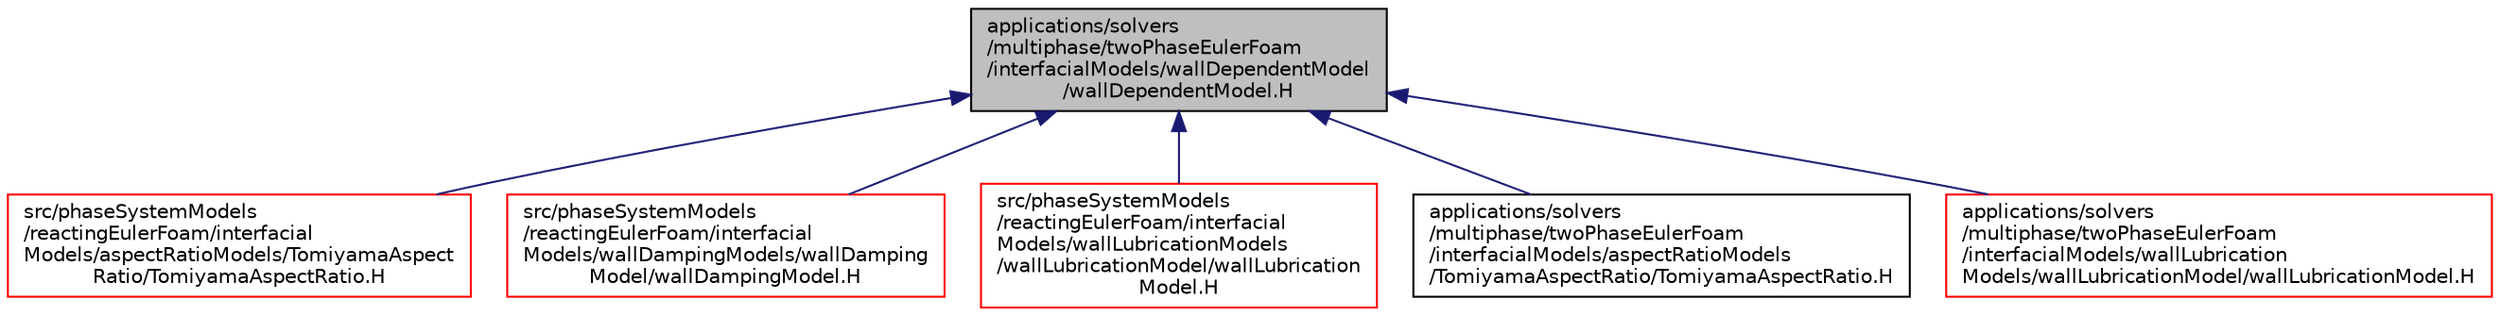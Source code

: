 digraph "applications/solvers/multiphase/twoPhaseEulerFoam/interfacialModels/wallDependentModel/wallDependentModel.H"
{
  bgcolor="transparent";
  edge [fontname="Helvetica",fontsize="10",labelfontname="Helvetica",labelfontsize="10"];
  node [fontname="Helvetica",fontsize="10",shape=record];
  Node1 [label="applications/solvers\l/multiphase/twoPhaseEulerFoam\l/interfacialModels/wallDependentModel\l/wallDependentModel.H",height=0.2,width=0.4,color="black", fillcolor="grey75", style="filled" fontcolor="black"];
  Node1 -> Node2 [dir="back",color="midnightblue",fontsize="10",style="solid",fontname="Helvetica"];
  Node2 [label="src/phaseSystemModels\l/reactingEulerFoam/interfacial\lModels/aspectRatioModels/TomiyamaAspect\lRatio/TomiyamaAspectRatio.H",height=0.2,width=0.4,color="red",URL="$src_2phaseSystemModels_2reactingEulerFoam_2interfacialModels_2aspectRatioModels_2TomiyamaAspectRatio_2TomiyamaAspectRatio_8H.html"];
  Node1 -> Node3 [dir="back",color="midnightblue",fontsize="10",style="solid",fontname="Helvetica"];
  Node3 [label="src/phaseSystemModels\l/reactingEulerFoam/interfacial\lModels/wallDampingModels/wallDamping\lModel/wallDampingModel.H",height=0.2,width=0.4,color="red",URL="$wallDampingModel_8H.html"];
  Node1 -> Node4 [dir="back",color="midnightblue",fontsize="10",style="solid",fontname="Helvetica"];
  Node4 [label="src/phaseSystemModels\l/reactingEulerFoam/interfacial\lModels/wallLubricationModels\l/wallLubricationModel/wallLubrication\lModel.H",height=0.2,width=0.4,color="red",URL="$src_2phaseSystemModels_2reactingEulerFoam_2interfacialModels_2wallLubricationModels_2wallLubricac32920407c00c4b0f257f97853e0b8ec.html"];
  Node1 -> Node5 [dir="back",color="midnightblue",fontsize="10",style="solid",fontname="Helvetica"];
  Node5 [label="applications/solvers\l/multiphase/twoPhaseEulerFoam\l/interfacialModels/aspectRatioModels\l/TomiyamaAspectRatio/TomiyamaAspectRatio.H",height=0.2,width=0.4,color="black",URL="$applications_2solvers_2multiphase_2twoPhaseEulerFoam_2interfacialModels_2aspectRatioModels_2Tomi1c9cb0c595f0db98ba43d5d158dc4747.html"];
  Node1 -> Node6 [dir="back",color="midnightblue",fontsize="10",style="solid",fontname="Helvetica"];
  Node6 [label="applications/solvers\l/multiphase/twoPhaseEulerFoam\l/interfacialModels/wallLubrication\lModels/wallLubricationModel/wallLubricationModel.H",height=0.2,width=0.4,color="red",URL="$applications_2solvers_2multiphase_2twoPhaseEulerFoam_2interfacialModels_2wallLubricationModels_2ba8ee3c2836f353eea16e184a636cf4f.html"];
}
